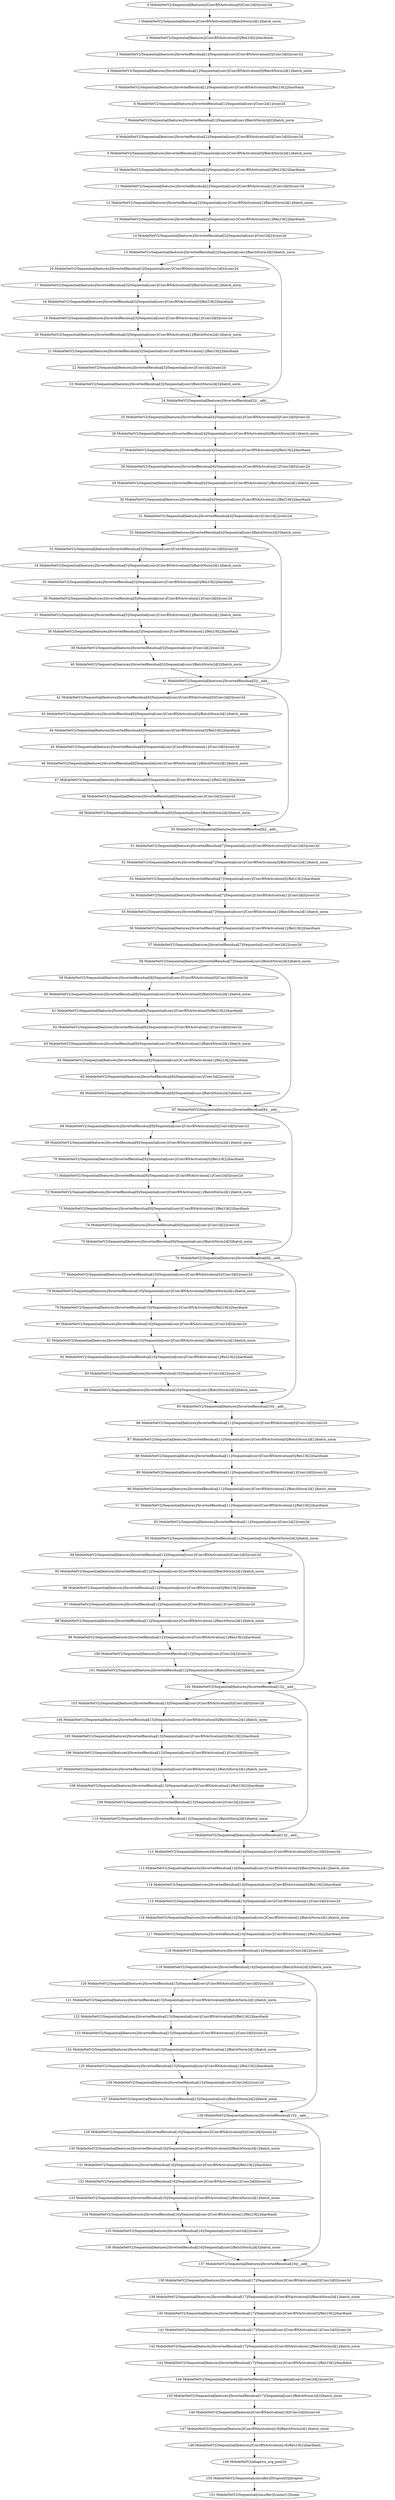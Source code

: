 strict digraph  {
"0 MobileNetV2/Sequential[features]/ConvBNActivation[0]/Conv2d[0]/conv2d" [id=0, scope="MobileNetV2/Sequential[features]/ConvBNActivation[0]/Conv2d[0]", type=conv2d];
"1 MobileNetV2/Sequential[features]/ConvBNActivation[0]/BatchNorm2d[1]/batch_norm" [id=1, scope="MobileNetV2/Sequential[features]/ConvBNActivation[0]/BatchNorm2d[1]", type=batch_norm];
"2 MobileNetV2/Sequential[features]/ConvBNActivation[0]/ReLU6[2]/hardtanh" [id=2, scope="MobileNetV2/Sequential[features]/ConvBNActivation[0]/ReLU6[2]", type=hardtanh];
"3 MobileNetV2/Sequential[features]/InvertedResidual[1]/Sequential[conv]/ConvBNActivation[0]/Conv2d[0]/conv2d" [id=3, scope="MobileNetV2/Sequential[features]/InvertedResidual[1]/Sequential[conv]/ConvBNActivation[0]/Conv2d[0]", type=conv2d];
"4 MobileNetV2/Sequential[features]/InvertedResidual[1]/Sequential[conv]/ConvBNActivation[0]/BatchNorm2d[1]/batch_norm" [id=4, scope="MobileNetV2/Sequential[features]/InvertedResidual[1]/Sequential[conv]/ConvBNActivation[0]/BatchNorm2d[1]", type=batch_norm];
"5 MobileNetV2/Sequential[features]/InvertedResidual[1]/Sequential[conv]/ConvBNActivation[0]/ReLU6[2]/hardtanh" [id=5, scope="MobileNetV2/Sequential[features]/InvertedResidual[1]/Sequential[conv]/ConvBNActivation[0]/ReLU6[2]", type=hardtanh];
"6 MobileNetV2/Sequential[features]/InvertedResidual[1]/Sequential[conv]/Conv2d[1]/conv2d" [id=6, scope="MobileNetV2/Sequential[features]/InvertedResidual[1]/Sequential[conv]/Conv2d[1]", type=conv2d];
"7 MobileNetV2/Sequential[features]/InvertedResidual[1]/Sequential[conv]/BatchNorm2d[2]/batch_norm" [id=7, scope="MobileNetV2/Sequential[features]/InvertedResidual[1]/Sequential[conv]/BatchNorm2d[2]", type=batch_norm];
"8 MobileNetV2/Sequential[features]/InvertedResidual[2]/Sequential[conv]/ConvBNActivation[0]/Conv2d[0]/conv2d" [id=8, scope="MobileNetV2/Sequential[features]/InvertedResidual[2]/Sequential[conv]/ConvBNActivation[0]/Conv2d[0]", type=conv2d];
"9 MobileNetV2/Sequential[features]/InvertedResidual[2]/Sequential[conv]/ConvBNActivation[0]/BatchNorm2d[1]/batch_norm" [id=9, scope="MobileNetV2/Sequential[features]/InvertedResidual[2]/Sequential[conv]/ConvBNActivation[0]/BatchNorm2d[1]", type=batch_norm];
"10 MobileNetV2/Sequential[features]/InvertedResidual[2]/Sequential[conv]/ConvBNActivation[0]/ReLU6[2]/hardtanh" [id=10, scope="MobileNetV2/Sequential[features]/InvertedResidual[2]/Sequential[conv]/ConvBNActivation[0]/ReLU6[2]", type=hardtanh];
"11 MobileNetV2/Sequential[features]/InvertedResidual[2]/Sequential[conv]/ConvBNActivation[1]/Conv2d[0]/conv2d" [id=11, scope="MobileNetV2/Sequential[features]/InvertedResidual[2]/Sequential[conv]/ConvBNActivation[1]/Conv2d[0]", type=conv2d];
"12 MobileNetV2/Sequential[features]/InvertedResidual[2]/Sequential[conv]/ConvBNActivation[1]/BatchNorm2d[1]/batch_norm" [id=12, scope="MobileNetV2/Sequential[features]/InvertedResidual[2]/Sequential[conv]/ConvBNActivation[1]/BatchNorm2d[1]", type=batch_norm];
"13 MobileNetV2/Sequential[features]/InvertedResidual[2]/Sequential[conv]/ConvBNActivation[1]/ReLU6[2]/hardtanh" [id=13, scope="MobileNetV2/Sequential[features]/InvertedResidual[2]/Sequential[conv]/ConvBNActivation[1]/ReLU6[2]", type=hardtanh];
"14 MobileNetV2/Sequential[features]/InvertedResidual[2]/Sequential[conv]/Conv2d[2]/conv2d" [id=14, scope="MobileNetV2/Sequential[features]/InvertedResidual[2]/Sequential[conv]/Conv2d[2]", type=conv2d];
"15 MobileNetV2/Sequential[features]/InvertedResidual[2]/Sequential[conv]/BatchNorm2d[3]/batch_norm" [id=15, scope="MobileNetV2/Sequential[features]/InvertedResidual[2]/Sequential[conv]/BatchNorm2d[3]", type=batch_norm];
"16 MobileNetV2/Sequential[features]/InvertedResidual[3]/Sequential[conv]/ConvBNActivation[0]/Conv2d[0]/conv2d" [id=16, scope="MobileNetV2/Sequential[features]/InvertedResidual[3]/Sequential[conv]/ConvBNActivation[0]/Conv2d[0]", type=conv2d];
"17 MobileNetV2/Sequential[features]/InvertedResidual[3]/Sequential[conv]/ConvBNActivation[0]/BatchNorm2d[1]/batch_norm" [id=17, scope="MobileNetV2/Sequential[features]/InvertedResidual[3]/Sequential[conv]/ConvBNActivation[0]/BatchNorm2d[1]", type=batch_norm];
"18 MobileNetV2/Sequential[features]/InvertedResidual[3]/Sequential[conv]/ConvBNActivation[0]/ReLU6[2]/hardtanh" [id=18, scope="MobileNetV2/Sequential[features]/InvertedResidual[3]/Sequential[conv]/ConvBNActivation[0]/ReLU6[2]", type=hardtanh];
"19 MobileNetV2/Sequential[features]/InvertedResidual[3]/Sequential[conv]/ConvBNActivation[1]/Conv2d[0]/conv2d" [id=19, scope="MobileNetV2/Sequential[features]/InvertedResidual[3]/Sequential[conv]/ConvBNActivation[1]/Conv2d[0]", type=conv2d];
"20 MobileNetV2/Sequential[features]/InvertedResidual[3]/Sequential[conv]/ConvBNActivation[1]/BatchNorm2d[1]/batch_norm" [id=20, scope="MobileNetV2/Sequential[features]/InvertedResidual[3]/Sequential[conv]/ConvBNActivation[1]/BatchNorm2d[1]", type=batch_norm];
"21 MobileNetV2/Sequential[features]/InvertedResidual[3]/Sequential[conv]/ConvBNActivation[1]/ReLU6[2]/hardtanh" [id=21, scope="MobileNetV2/Sequential[features]/InvertedResidual[3]/Sequential[conv]/ConvBNActivation[1]/ReLU6[2]", type=hardtanh];
"22 MobileNetV2/Sequential[features]/InvertedResidual[3]/Sequential[conv]/Conv2d[2]/conv2d" [id=22, scope="MobileNetV2/Sequential[features]/InvertedResidual[3]/Sequential[conv]/Conv2d[2]", type=conv2d];
"23 MobileNetV2/Sequential[features]/InvertedResidual[3]/Sequential[conv]/BatchNorm2d[3]/batch_norm" [id=23, scope="MobileNetV2/Sequential[features]/InvertedResidual[3]/Sequential[conv]/BatchNorm2d[3]", type=batch_norm];
"24 MobileNetV2/Sequential[features]/InvertedResidual[3]/__add__" [id=24, scope="MobileNetV2/Sequential[features]/InvertedResidual[3]", type=__add__];
"25 MobileNetV2/Sequential[features]/InvertedResidual[4]/Sequential[conv]/ConvBNActivation[0]/Conv2d[0]/conv2d" [id=25, scope="MobileNetV2/Sequential[features]/InvertedResidual[4]/Sequential[conv]/ConvBNActivation[0]/Conv2d[0]", type=conv2d];
"26 MobileNetV2/Sequential[features]/InvertedResidual[4]/Sequential[conv]/ConvBNActivation[0]/BatchNorm2d[1]/batch_norm" [id=26, scope="MobileNetV2/Sequential[features]/InvertedResidual[4]/Sequential[conv]/ConvBNActivation[0]/BatchNorm2d[1]", type=batch_norm];
"27 MobileNetV2/Sequential[features]/InvertedResidual[4]/Sequential[conv]/ConvBNActivation[0]/ReLU6[2]/hardtanh" [id=27, scope="MobileNetV2/Sequential[features]/InvertedResidual[4]/Sequential[conv]/ConvBNActivation[0]/ReLU6[2]", type=hardtanh];
"28 MobileNetV2/Sequential[features]/InvertedResidual[4]/Sequential[conv]/ConvBNActivation[1]/Conv2d[0]/conv2d" [id=28, scope="MobileNetV2/Sequential[features]/InvertedResidual[4]/Sequential[conv]/ConvBNActivation[1]/Conv2d[0]", type=conv2d];
"29 MobileNetV2/Sequential[features]/InvertedResidual[4]/Sequential[conv]/ConvBNActivation[1]/BatchNorm2d[1]/batch_norm" [id=29, scope="MobileNetV2/Sequential[features]/InvertedResidual[4]/Sequential[conv]/ConvBNActivation[1]/BatchNorm2d[1]", type=batch_norm];
"30 MobileNetV2/Sequential[features]/InvertedResidual[4]/Sequential[conv]/ConvBNActivation[1]/ReLU6[2]/hardtanh" [id=30, scope="MobileNetV2/Sequential[features]/InvertedResidual[4]/Sequential[conv]/ConvBNActivation[1]/ReLU6[2]", type=hardtanh];
"31 MobileNetV2/Sequential[features]/InvertedResidual[4]/Sequential[conv]/Conv2d[2]/conv2d" [id=31, scope="MobileNetV2/Sequential[features]/InvertedResidual[4]/Sequential[conv]/Conv2d[2]", type=conv2d];
"32 MobileNetV2/Sequential[features]/InvertedResidual[4]/Sequential[conv]/BatchNorm2d[3]/batch_norm" [id=32, scope="MobileNetV2/Sequential[features]/InvertedResidual[4]/Sequential[conv]/BatchNorm2d[3]", type=batch_norm];
"33 MobileNetV2/Sequential[features]/InvertedResidual[5]/Sequential[conv]/ConvBNActivation[0]/Conv2d[0]/conv2d" [id=33, scope="MobileNetV2/Sequential[features]/InvertedResidual[5]/Sequential[conv]/ConvBNActivation[0]/Conv2d[0]", type=conv2d];
"34 MobileNetV2/Sequential[features]/InvertedResidual[5]/Sequential[conv]/ConvBNActivation[0]/BatchNorm2d[1]/batch_norm" [id=34, scope="MobileNetV2/Sequential[features]/InvertedResidual[5]/Sequential[conv]/ConvBNActivation[0]/BatchNorm2d[1]", type=batch_norm];
"35 MobileNetV2/Sequential[features]/InvertedResidual[5]/Sequential[conv]/ConvBNActivation[0]/ReLU6[2]/hardtanh" [id=35, scope="MobileNetV2/Sequential[features]/InvertedResidual[5]/Sequential[conv]/ConvBNActivation[0]/ReLU6[2]", type=hardtanh];
"36 MobileNetV2/Sequential[features]/InvertedResidual[5]/Sequential[conv]/ConvBNActivation[1]/Conv2d[0]/conv2d" [id=36, scope="MobileNetV2/Sequential[features]/InvertedResidual[5]/Sequential[conv]/ConvBNActivation[1]/Conv2d[0]", type=conv2d];
"37 MobileNetV2/Sequential[features]/InvertedResidual[5]/Sequential[conv]/ConvBNActivation[1]/BatchNorm2d[1]/batch_norm" [id=37, scope="MobileNetV2/Sequential[features]/InvertedResidual[5]/Sequential[conv]/ConvBNActivation[1]/BatchNorm2d[1]", type=batch_norm];
"38 MobileNetV2/Sequential[features]/InvertedResidual[5]/Sequential[conv]/ConvBNActivation[1]/ReLU6[2]/hardtanh" [id=38, scope="MobileNetV2/Sequential[features]/InvertedResidual[5]/Sequential[conv]/ConvBNActivation[1]/ReLU6[2]", type=hardtanh];
"39 MobileNetV2/Sequential[features]/InvertedResidual[5]/Sequential[conv]/Conv2d[2]/conv2d" [id=39, scope="MobileNetV2/Sequential[features]/InvertedResidual[5]/Sequential[conv]/Conv2d[2]", type=conv2d];
"40 MobileNetV2/Sequential[features]/InvertedResidual[5]/Sequential[conv]/BatchNorm2d[3]/batch_norm" [id=40, scope="MobileNetV2/Sequential[features]/InvertedResidual[5]/Sequential[conv]/BatchNorm2d[3]", type=batch_norm];
"41 MobileNetV2/Sequential[features]/InvertedResidual[5]/__add__" [id=41, scope="MobileNetV2/Sequential[features]/InvertedResidual[5]", type=__add__];
"42 MobileNetV2/Sequential[features]/InvertedResidual[6]/Sequential[conv]/ConvBNActivation[0]/Conv2d[0]/conv2d" [id=42, scope="MobileNetV2/Sequential[features]/InvertedResidual[6]/Sequential[conv]/ConvBNActivation[0]/Conv2d[0]", type=conv2d];
"43 MobileNetV2/Sequential[features]/InvertedResidual[6]/Sequential[conv]/ConvBNActivation[0]/BatchNorm2d[1]/batch_norm" [id=43, scope="MobileNetV2/Sequential[features]/InvertedResidual[6]/Sequential[conv]/ConvBNActivation[0]/BatchNorm2d[1]", type=batch_norm];
"44 MobileNetV2/Sequential[features]/InvertedResidual[6]/Sequential[conv]/ConvBNActivation[0]/ReLU6[2]/hardtanh" [id=44, scope="MobileNetV2/Sequential[features]/InvertedResidual[6]/Sequential[conv]/ConvBNActivation[0]/ReLU6[2]", type=hardtanh];
"45 MobileNetV2/Sequential[features]/InvertedResidual[6]/Sequential[conv]/ConvBNActivation[1]/Conv2d[0]/conv2d" [id=45, scope="MobileNetV2/Sequential[features]/InvertedResidual[6]/Sequential[conv]/ConvBNActivation[1]/Conv2d[0]", type=conv2d];
"46 MobileNetV2/Sequential[features]/InvertedResidual[6]/Sequential[conv]/ConvBNActivation[1]/BatchNorm2d[1]/batch_norm" [id=46, scope="MobileNetV2/Sequential[features]/InvertedResidual[6]/Sequential[conv]/ConvBNActivation[1]/BatchNorm2d[1]", type=batch_norm];
"47 MobileNetV2/Sequential[features]/InvertedResidual[6]/Sequential[conv]/ConvBNActivation[1]/ReLU6[2]/hardtanh" [id=47, scope="MobileNetV2/Sequential[features]/InvertedResidual[6]/Sequential[conv]/ConvBNActivation[1]/ReLU6[2]", type=hardtanh];
"48 MobileNetV2/Sequential[features]/InvertedResidual[6]/Sequential[conv]/Conv2d[2]/conv2d" [id=48, scope="MobileNetV2/Sequential[features]/InvertedResidual[6]/Sequential[conv]/Conv2d[2]", type=conv2d];
"49 MobileNetV2/Sequential[features]/InvertedResidual[6]/Sequential[conv]/BatchNorm2d[3]/batch_norm" [id=49, scope="MobileNetV2/Sequential[features]/InvertedResidual[6]/Sequential[conv]/BatchNorm2d[3]", type=batch_norm];
"50 MobileNetV2/Sequential[features]/InvertedResidual[6]/__add__" [id=50, scope="MobileNetV2/Sequential[features]/InvertedResidual[6]", type=__add__];
"51 MobileNetV2/Sequential[features]/InvertedResidual[7]/Sequential[conv]/ConvBNActivation[0]/Conv2d[0]/conv2d" [id=51, scope="MobileNetV2/Sequential[features]/InvertedResidual[7]/Sequential[conv]/ConvBNActivation[0]/Conv2d[0]", type=conv2d];
"52 MobileNetV2/Sequential[features]/InvertedResidual[7]/Sequential[conv]/ConvBNActivation[0]/BatchNorm2d[1]/batch_norm" [id=52, scope="MobileNetV2/Sequential[features]/InvertedResidual[7]/Sequential[conv]/ConvBNActivation[0]/BatchNorm2d[1]", type=batch_norm];
"53 MobileNetV2/Sequential[features]/InvertedResidual[7]/Sequential[conv]/ConvBNActivation[0]/ReLU6[2]/hardtanh" [id=53, scope="MobileNetV2/Sequential[features]/InvertedResidual[7]/Sequential[conv]/ConvBNActivation[0]/ReLU6[2]", type=hardtanh];
"54 MobileNetV2/Sequential[features]/InvertedResidual[7]/Sequential[conv]/ConvBNActivation[1]/Conv2d[0]/conv2d" [id=54, scope="MobileNetV2/Sequential[features]/InvertedResidual[7]/Sequential[conv]/ConvBNActivation[1]/Conv2d[0]", type=conv2d];
"55 MobileNetV2/Sequential[features]/InvertedResidual[7]/Sequential[conv]/ConvBNActivation[1]/BatchNorm2d[1]/batch_norm" [id=55, scope="MobileNetV2/Sequential[features]/InvertedResidual[7]/Sequential[conv]/ConvBNActivation[1]/BatchNorm2d[1]", type=batch_norm];
"56 MobileNetV2/Sequential[features]/InvertedResidual[7]/Sequential[conv]/ConvBNActivation[1]/ReLU6[2]/hardtanh" [id=56, scope="MobileNetV2/Sequential[features]/InvertedResidual[7]/Sequential[conv]/ConvBNActivation[1]/ReLU6[2]", type=hardtanh];
"57 MobileNetV2/Sequential[features]/InvertedResidual[7]/Sequential[conv]/Conv2d[2]/conv2d" [id=57, scope="MobileNetV2/Sequential[features]/InvertedResidual[7]/Sequential[conv]/Conv2d[2]", type=conv2d];
"58 MobileNetV2/Sequential[features]/InvertedResidual[7]/Sequential[conv]/BatchNorm2d[3]/batch_norm" [id=58, scope="MobileNetV2/Sequential[features]/InvertedResidual[7]/Sequential[conv]/BatchNorm2d[3]", type=batch_norm];
"59 MobileNetV2/Sequential[features]/InvertedResidual[8]/Sequential[conv]/ConvBNActivation[0]/Conv2d[0]/conv2d" [id=59, scope="MobileNetV2/Sequential[features]/InvertedResidual[8]/Sequential[conv]/ConvBNActivation[0]/Conv2d[0]", type=conv2d];
"60 MobileNetV2/Sequential[features]/InvertedResidual[8]/Sequential[conv]/ConvBNActivation[0]/BatchNorm2d[1]/batch_norm" [id=60, scope="MobileNetV2/Sequential[features]/InvertedResidual[8]/Sequential[conv]/ConvBNActivation[0]/BatchNorm2d[1]", type=batch_norm];
"61 MobileNetV2/Sequential[features]/InvertedResidual[8]/Sequential[conv]/ConvBNActivation[0]/ReLU6[2]/hardtanh" [id=61, scope="MobileNetV2/Sequential[features]/InvertedResidual[8]/Sequential[conv]/ConvBNActivation[0]/ReLU6[2]", type=hardtanh];
"62 MobileNetV2/Sequential[features]/InvertedResidual[8]/Sequential[conv]/ConvBNActivation[1]/Conv2d[0]/conv2d" [id=62, scope="MobileNetV2/Sequential[features]/InvertedResidual[8]/Sequential[conv]/ConvBNActivation[1]/Conv2d[0]", type=conv2d];
"63 MobileNetV2/Sequential[features]/InvertedResidual[8]/Sequential[conv]/ConvBNActivation[1]/BatchNorm2d[1]/batch_norm" [id=63, scope="MobileNetV2/Sequential[features]/InvertedResidual[8]/Sequential[conv]/ConvBNActivation[1]/BatchNorm2d[1]", type=batch_norm];
"64 MobileNetV2/Sequential[features]/InvertedResidual[8]/Sequential[conv]/ConvBNActivation[1]/ReLU6[2]/hardtanh" [id=64, scope="MobileNetV2/Sequential[features]/InvertedResidual[8]/Sequential[conv]/ConvBNActivation[1]/ReLU6[2]", type=hardtanh];
"65 MobileNetV2/Sequential[features]/InvertedResidual[8]/Sequential[conv]/Conv2d[2]/conv2d" [id=65, scope="MobileNetV2/Sequential[features]/InvertedResidual[8]/Sequential[conv]/Conv2d[2]", type=conv2d];
"66 MobileNetV2/Sequential[features]/InvertedResidual[8]/Sequential[conv]/BatchNorm2d[3]/batch_norm" [id=66, scope="MobileNetV2/Sequential[features]/InvertedResidual[8]/Sequential[conv]/BatchNorm2d[3]", type=batch_norm];
"67 MobileNetV2/Sequential[features]/InvertedResidual[8]/__add__" [id=67, scope="MobileNetV2/Sequential[features]/InvertedResidual[8]", type=__add__];
"68 MobileNetV2/Sequential[features]/InvertedResidual[9]/Sequential[conv]/ConvBNActivation[0]/Conv2d[0]/conv2d" [id=68, scope="MobileNetV2/Sequential[features]/InvertedResidual[9]/Sequential[conv]/ConvBNActivation[0]/Conv2d[0]", type=conv2d];
"69 MobileNetV2/Sequential[features]/InvertedResidual[9]/Sequential[conv]/ConvBNActivation[0]/BatchNorm2d[1]/batch_norm" [id=69, scope="MobileNetV2/Sequential[features]/InvertedResidual[9]/Sequential[conv]/ConvBNActivation[0]/BatchNorm2d[1]", type=batch_norm];
"70 MobileNetV2/Sequential[features]/InvertedResidual[9]/Sequential[conv]/ConvBNActivation[0]/ReLU6[2]/hardtanh" [id=70, scope="MobileNetV2/Sequential[features]/InvertedResidual[9]/Sequential[conv]/ConvBNActivation[0]/ReLU6[2]", type=hardtanh];
"71 MobileNetV2/Sequential[features]/InvertedResidual[9]/Sequential[conv]/ConvBNActivation[1]/Conv2d[0]/conv2d" [id=71, scope="MobileNetV2/Sequential[features]/InvertedResidual[9]/Sequential[conv]/ConvBNActivation[1]/Conv2d[0]", type=conv2d];
"72 MobileNetV2/Sequential[features]/InvertedResidual[9]/Sequential[conv]/ConvBNActivation[1]/BatchNorm2d[1]/batch_norm" [id=72, scope="MobileNetV2/Sequential[features]/InvertedResidual[9]/Sequential[conv]/ConvBNActivation[1]/BatchNorm2d[1]", type=batch_norm];
"73 MobileNetV2/Sequential[features]/InvertedResidual[9]/Sequential[conv]/ConvBNActivation[1]/ReLU6[2]/hardtanh" [id=73, scope="MobileNetV2/Sequential[features]/InvertedResidual[9]/Sequential[conv]/ConvBNActivation[1]/ReLU6[2]", type=hardtanh];
"74 MobileNetV2/Sequential[features]/InvertedResidual[9]/Sequential[conv]/Conv2d[2]/conv2d" [id=74, scope="MobileNetV2/Sequential[features]/InvertedResidual[9]/Sequential[conv]/Conv2d[2]", type=conv2d];
"75 MobileNetV2/Sequential[features]/InvertedResidual[9]/Sequential[conv]/BatchNorm2d[3]/batch_norm" [id=75, scope="MobileNetV2/Sequential[features]/InvertedResidual[9]/Sequential[conv]/BatchNorm2d[3]", type=batch_norm];
"76 MobileNetV2/Sequential[features]/InvertedResidual[9]/__add__" [id=76, scope="MobileNetV2/Sequential[features]/InvertedResidual[9]", type=__add__];
"77 MobileNetV2/Sequential[features]/InvertedResidual[10]/Sequential[conv]/ConvBNActivation[0]/Conv2d[0]/conv2d" [id=77, scope="MobileNetV2/Sequential[features]/InvertedResidual[10]/Sequential[conv]/ConvBNActivation[0]/Conv2d[0]", type=conv2d];
"78 MobileNetV2/Sequential[features]/InvertedResidual[10]/Sequential[conv]/ConvBNActivation[0]/BatchNorm2d[1]/batch_norm" [id=78, scope="MobileNetV2/Sequential[features]/InvertedResidual[10]/Sequential[conv]/ConvBNActivation[0]/BatchNorm2d[1]", type=batch_norm];
"79 MobileNetV2/Sequential[features]/InvertedResidual[10]/Sequential[conv]/ConvBNActivation[0]/ReLU6[2]/hardtanh" [id=79, scope="MobileNetV2/Sequential[features]/InvertedResidual[10]/Sequential[conv]/ConvBNActivation[0]/ReLU6[2]", type=hardtanh];
"80 MobileNetV2/Sequential[features]/InvertedResidual[10]/Sequential[conv]/ConvBNActivation[1]/Conv2d[0]/conv2d" [id=80, scope="MobileNetV2/Sequential[features]/InvertedResidual[10]/Sequential[conv]/ConvBNActivation[1]/Conv2d[0]", type=conv2d];
"81 MobileNetV2/Sequential[features]/InvertedResidual[10]/Sequential[conv]/ConvBNActivation[1]/BatchNorm2d[1]/batch_norm" [id=81, scope="MobileNetV2/Sequential[features]/InvertedResidual[10]/Sequential[conv]/ConvBNActivation[1]/BatchNorm2d[1]", type=batch_norm];
"82 MobileNetV2/Sequential[features]/InvertedResidual[10]/Sequential[conv]/ConvBNActivation[1]/ReLU6[2]/hardtanh" [id=82, scope="MobileNetV2/Sequential[features]/InvertedResidual[10]/Sequential[conv]/ConvBNActivation[1]/ReLU6[2]", type=hardtanh];
"83 MobileNetV2/Sequential[features]/InvertedResidual[10]/Sequential[conv]/Conv2d[2]/conv2d" [id=83, scope="MobileNetV2/Sequential[features]/InvertedResidual[10]/Sequential[conv]/Conv2d[2]", type=conv2d];
"84 MobileNetV2/Sequential[features]/InvertedResidual[10]/Sequential[conv]/BatchNorm2d[3]/batch_norm" [id=84, scope="MobileNetV2/Sequential[features]/InvertedResidual[10]/Sequential[conv]/BatchNorm2d[3]", type=batch_norm];
"85 MobileNetV2/Sequential[features]/InvertedResidual[10]/__add__" [id=85, scope="MobileNetV2/Sequential[features]/InvertedResidual[10]", type=__add__];
"86 MobileNetV2/Sequential[features]/InvertedResidual[11]/Sequential[conv]/ConvBNActivation[0]/Conv2d[0]/conv2d" [id=86, scope="MobileNetV2/Sequential[features]/InvertedResidual[11]/Sequential[conv]/ConvBNActivation[0]/Conv2d[0]", type=conv2d];
"87 MobileNetV2/Sequential[features]/InvertedResidual[11]/Sequential[conv]/ConvBNActivation[0]/BatchNorm2d[1]/batch_norm" [id=87, scope="MobileNetV2/Sequential[features]/InvertedResidual[11]/Sequential[conv]/ConvBNActivation[0]/BatchNorm2d[1]", type=batch_norm];
"88 MobileNetV2/Sequential[features]/InvertedResidual[11]/Sequential[conv]/ConvBNActivation[0]/ReLU6[2]/hardtanh" [id=88, scope="MobileNetV2/Sequential[features]/InvertedResidual[11]/Sequential[conv]/ConvBNActivation[0]/ReLU6[2]", type=hardtanh];
"89 MobileNetV2/Sequential[features]/InvertedResidual[11]/Sequential[conv]/ConvBNActivation[1]/Conv2d[0]/conv2d" [id=89, scope="MobileNetV2/Sequential[features]/InvertedResidual[11]/Sequential[conv]/ConvBNActivation[1]/Conv2d[0]", type=conv2d];
"90 MobileNetV2/Sequential[features]/InvertedResidual[11]/Sequential[conv]/ConvBNActivation[1]/BatchNorm2d[1]/batch_norm" [id=90, scope="MobileNetV2/Sequential[features]/InvertedResidual[11]/Sequential[conv]/ConvBNActivation[1]/BatchNorm2d[1]", type=batch_norm];
"91 MobileNetV2/Sequential[features]/InvertedResidual[11]/Sequential[conv]/ConvBNActivation[1]/ReLU6[2]/hardtanh" [id=91, scope="MobileNetV2/Sequential[features]/InvertedResidual[11]/Sequential[conv]/ConvBNActivation[1]/ReLU6[2]", type=hardtanh];
"92 MobileNetV2/Sequential[features]/InvertedResidual[11]/Sequential[conv]/Conv2d[2]/conv2d" [id=92, scope="MobileNetV2/Sequential[features]/InvertedResidual[11]/Sequential[conv]/Conv2d[2]", type=conv2d];
"93 MobileNetV2/Sequential[features]/InvertedResidual[11]/Sequential[conv]/BatchNorm2d[3]/batch_norm" [id=93, scope="MobileNetV2/Sequential[features]/InvertedResidual[11]/Sequential[conv]/BatchNorm2d[3]", type=batch_norm];
"94 MobileNetV2/Sequential[features]/InvertedResidual[12]/Sequential[conv]/ConvBNActivation[0]/Conv2d[0]/conv2d" [id=94, scope="MobileNetV2/Sequential[features]/InvertedResidual[12]/Sequential[conv]/ConvBNActivation[0]/Conv2d[0]", type=conv2d];
"95 MobileNetV2/Sequential[features]/InvertedResidual[12]/Sequential[conv]/ConvBNActivation[0]/BatchNorm2d[1]/batch_norm" [id=95, scope="MobileNetV2/Sequential[features]/InvertedResidual[12]/Sequential[conv]/ConvBNActivation[0]/BatchNorm2d[1]", type=batch_norm];
"96 MobileNetV2/Sequential[features]/InvertedResidual[12]/Sequential[conv]/ConvBNActivation[0]/ReLU6[2]/hardtanh" [id=96, scope="MobileNetV2/Sequential[features]/InvertedResidual[12]/Sequential[conv]/ConvBNActivation[0]/ReLU6[2]", type=hardtanh];
"97 MobileNetV2/Sequential[features]/InvertedResidual[12]/Sequential[conv]/ConvBNActivation[1]/Conv2d[0]/conv2d" [id=97, scope="MobileNetV2/Sequential[features]/InvertedResidual[12]/Sequential[conv]/ConvBNActivation[1]/Conv2d[0]", type=conv2d];
"98 MobileNetV2/Sequential[features]/InvertedResidual[12]/Sequential[conv]/ConvBNActivation[1]/BatchNorm2d[1]/batch_norm" [id=98, scope="MobileNetV2/Sequential[features]/InvertedResidual[12]/Sequential[conv]/ConvBNActivation[1]/BatchNorm2d[1]", type=batch_norm];
"99 MobileNetV2/Sequential[features]/InvertedResidual[12]/Sequential[conv]/ConvBNActivation[1]/ReLU6[2]/hardtanh" [id=99, scope="MobileNetV2/Sequential[features]/InvertedResidual[12]/Sequential[conv]/ConvBNActivation[1]/ReLU6[2]", type=hardtanh];
"100 MobileNetV2/Sequential[features]/InvertedResidual[12]/Sequential[conv]/Conv2d[2]/conv2d" [id=100, scope="MobileNetV2/Sequential[features]/InvertedResidual[12]/Sequential[conv]/Conv2d[2]", type=conv2d];
"101 MobileNetV2/Sequential[features]/InvertedResidual[12]/Sequential[conv]/BatchNorm2d[3]/batch_norm" [id=101, scope="MobileNetV2/Sequential[features]/InvertedResidual[12]/Sequential[conv]/BatchNorm2d[3]", type=batch_norm];
"102 MobileNetV2/Sequential[features]/InvertedResidual[12]/__add__" [id=102, scope="MobileNetV2/Sequential[features]/InvertedResidual[12]", type=__add__];
"103 MobileNetV2/Sequential[features]/InvertedResidual[13]/Sequential[conv]/ConvBNActivation[0]/Conv2d[0]/conv2d" [id=103, scope="MobileNetV2/Sequential[features]/InvertedResidual[13]/Sequential[conv]/ConvBNActivation[0]/Conv2d[0]", type=conv2d];
"104 MobileNetV2/Sequential[features]/InvertedResidual[13]/Sequential[conv]/ConvBNActivation[0]/BatchNorm2d[1]/batch_norm" [id=104, scope="MobileNetV2/Sequential[features]/InvertedResidual[13]/Sequential[conv]/ConvBNActivation[0]/BatchNorm2d[1]", type=batch_norm];
"105 MobileNetV2/Sequential[features]/InvertedResidual[13]/Sequential[conv]/ConvBNActivation[0]/ReLU6[2]/hardtanh" [id=105, scope="MobileNetV2/Sequential[features]/InvertedResidual[13]/Sequential[conv]/ConvBNActivation[0]/ReLU6[2]", type=hardtanh];
"106 MobileNetV2/Sequential[features]/InvertedResidual[13]/Sequential[conv]/ConvBNActivation[1]/Conv2d[0]/conv2d" [id=106, scope="MobileNetV2/Sequential[features]/InvertedResidual[13]/Sequential[conv]/ConvBNActivation[1]/Conv2d[0]", type=conv2d];
"107 MobileNetV2/Sequential[features]/InvertedResidual[13]/Sequential[conv]/ConvBNActivation[1]/BatchNorm2d[1]/batch_norm" [id=107, scope="MobileNetV2/Sequential[features]/InvertedResidual[13]/Sequential[conv]/ConvBNActivation[1]/BatchNorm2d[1]", type=batch_norm];
"108 MobileNetV2/Sequential[features]/InvertedResidual[13]/Sequential[conv]/ConvBNActivation[1]/ReLU6[2]/hardtanh" [id=108, scope="MobileNetV2/Sequential[features]/InvertedResidual[13]/Sequential[conv]/ConvBNActivation[1]/ReLU6[2]", type=hardtanh];
"109 MobileNetV2/Sequential[features]/InvertedResidual[13]/Sequential[conv]/Conv2d[2]/conv2d" [id=109, scope="MobileNetV2/Sequential[features]/InvertedResidual[13]/Sequential[conv]/Conv2d[2]", type=conv2d];
"110 MobileNetV2/Sequential[features]/InvertedResidual[13]/Sequential[conv]/BatchNorm2d[3]/batch_norm" [id=110, scope="MobileNetV2/Sequential[features]/InvertedResidual[13]/Sequential[conv]/BatchNorm2d[3]", type=batch_norm];
"111 MobileNetV2/Sequential[features]/InvertedResidual[13]/__add__" [id=111, scope="MobileNetV2/Sequential[features]/InvertedResidual[13]", type=__add__];
"112 MobileNetV2/Sequential[features]/InvertedResidual[14]/Sequential[conv]/ConvBNActivation[0]/Conv2d[0]/conv2d" [id=112, scope="MobileNetV2/Sequential[features]/InvertedResidual[14]/Sequential[conv]/ConvBNActivation[0]/Conv2d[0]", type=conv2d];
"113 MobileNetV2/Sequential[features]/InvertedResidual[14]/Sequential[conv]/ConvBNActivation[0]/BatchNorm2d[1]/batch_norm" [id=113, scope="MobileNetV2/Sequential[features]/InvertedResidual[14]/Sequential[conv]/ConvBNActivation[0]/BatchNorm2d[1]", type=batch_norm];
"114 MobileNetV2/Sequential[features]/InvertedResidual[14]/Sequential[conv]/ConvBNActivation[0]/ReLU6[2]/hardtanh" [id=114, scope="MobileNetV2/Sequential[features]/InvertedResidual[14]/Sequential[conv]/ConvBNActivation[0]/ReLU6[2]", type=hardtanh];
"115 MobileNetV2/Sequential[features]/InvertedResidual[14]/Sequential[conv]/ConvBNActivation[1]/Conv2d[0]/conv2d" [id=115, scope="MobileNetV2/Sequential[features]/InvertedResidual[14]/Sequential[conv]/ConvBNActivation[1]/Conv2d[0]", type=conv2d];
"116 MobileNetV2/Sequential[features]/InvertedResidual[14]/Sequential[conv]/ConvBNActivation[1]/BatchNorm2d[1]/batch_norm" [id=116, scope="MobileNetV2/Sequential[features]/InvertedResidual[14]/Sequential[conv]/ConvBNActivation[1]/BatchNorm2d[1]", type=batch_norm];
"117 MobileNetV2/Sequential[features]/InvertedResidual[14]/Sequential[conv]/ConvBNActivation[1]/ReLU6[2]/hardtanh" [id=117, scope="MobileNetV2/Sequential[features]/InvertedResidual[14]/Sequential[conv]/ConvBNActivation[1]/ReLU6[2]", type=hardtanh];
"118 MobileNetV2/Sequential[features]/InvertedResidual[14]/Sequential[conv]/Conv2d[2]/conv2d" [id=118, scope="MobileNetV2/Sequential[features]/InvertedResidual[14]/Sequential[conv]/Conv2d[2]", type=conv2d];
"119 MobileNetV2/Sequential[features]/InvertedResidual[14]/Sequential[conv]/BatchNorm2d[3]/batch_norm" [id=119, scope="MobileNetV2/Sequential[features]/InvertedResidual[14]/Sequential[conv]/BatchNorm2d[3]", type=batch_norm];
"120 MobileNetV2/Sequential[features]/InvertedResidual[15]/Sequential[conv]/ConvBNActivation[0]/Conv2d[0]/conv2d" [id=120, scope="MobileNetV2/Sequential[features]/InvertedResidual[15]/Sequential[conv]/ConvBNActivation[0]/Conv2d[0]", type=conv2d];
"121 MobileNetV2/Sequential[features]/InvertedResidual[15]/Sequential[conv]/ConvBNActivation[0]/BatchNorm2d[1]/batch_norm" [id=121, scope="MobileNetV2/Sequential[features]/InvertedResidual[15]/Sequential[conv]/ConvBNActivation[0]/BatchNorm2d[1]", type=batch_norm];
"122 MobileNetV2/Sequential[features]/InvertedResidual[15]/Sequential[conv]/ConvBNActivation[0]/ReLU6[2]/hardtanh" [id=122, scope="MobileNetV2/Sequential[features]/InvertedResidual[15]/Sequential[conv]/ConvBNActivation[0]/ReLU6[2]", type=hardtanh];
"123 MobileNetV2/Sequential[features]/InvertedResidual[15]/Sequential[conv]/ConvBNActivation[1]/Conv2d[0]/conv2d" [id=123, scope="MobileNetV2/Sequential[features]/InvertedResidual[15]/Sequential[conv]/ConvBNActivation[1]/Conv2d[0]", type=conv2d];
"124 MobileNetV2/Sequential[features]/InvertedResidual[15]/Sequential[conv]/ConvBNActivation[1]/BatchNorm2d[1]/batch_norm" [id=124, scope="MobileNetV2/Sequential[features]/InvertedResidual[15]/Sequential[conv]/ConvBNActivation[1]/BatchNorm2d[1]", type=batch_norm];
"125 MobileNetV2/Sequential[features]/InvertedResidual[15]/Sequential[conv]/ConvBNActivation[1]/ReLU6[2]/hardtanh" [id=125, scope="MobileNetV2/Sequential[features]/InvertedResidual[15]/Sequential[conv]/ConvBNActivation[1]/ReLU6[2]", type=hardtanh];
"126 MobileNetV2/Sequential[features]/InvertedResidual[15]/Sequential[conv]/Conv2d[2]/conv2d" [id=126, scope="MobileNetV2/Sequential[features]/InvertedResidual[15]/Sequential[conv]/Conv2d[2]", type=conv2d];
"127 MobileNetV2/Sequential[features]/InvertedResidual[15]/Sequential[conv]/BatchNorm2d[3]/batch_norm" [id=127, scope="MobileNetV2/Sequential[features]/InvertedResidual[15]/Sequential[conv]/BatchNorm2d[3]", type=batch_norm];
"128 MobileNetV2/Sequential[features]/InvertedResidual[15]/__add__" [id=128, scope="MobileNetV2/Sequential[features]/InvertedResidual[15]", type=__add__];
"129 MobileNetV2/Sequential[features]/InvertedResidual[16]/Sequential[conv]/ConvBNActivation[0]/Conv2d[0]/conv2d" [id=129, scope="MobileNetV2/Sequential[features]/InvertedResidual[16]/Sequential[conv]/ConvBNActivation[0]/Conv2d[0]", type=conv2d];
"130 MobileNetV2/Sequential[features]/InvertedResidual[16]/Sequential[conv]/ConvBNActivation[0]/BatchNorm2d[1]/batch_norm" [id=130, scope="MobileNetV2/Sequential[features]/InvertedResidual[16]/Sequential[conv]/ConvBNActivation[0]/BatchNorm2d[1]", type=batch_norm];
"131 MobileNetV2/Sequential[features]/InvertedResidual[16]/Sequential[conv]/ConvBNActivation[0]/ReLU6[2]/hardtanh" [id=131, scope="MobileNetV2/Sequential[features]/InvertedResidual[16]/Sequential[conv]/ConvBNActivation[0]/ReLU6[2]", type=hardtanh];
"132 MobileNetV2/Sequential[features]/InvertedResidual[16]/Sequential[conv]/ConvBNActivation[1]/Conv2d[0]/conv2d" [id=132, scope="MobileNetV2/Sequential[features]/InvertedResidual[16]/Sequential[conv]/ConvBNActivation[1]/Conv2d[0]", type=conv2d];
"133 MobileNetV2/Sequential[features]/InvertedResidual[16]/Sequential[conv]/ConvBNActivation[1]/BatchNorm2d[1]/batch_norm" [id=133, scope="MobileNetV2/Sequential[features]/InvertedResidual[16]/Sequential[conv]/ConvBNActivation[1]/BatchNorm2d[1]", type=batch_norm];
"134 MobileNetV2/Sequential[features]/InvertedResidual[16]/Sequential[conv]/ConvBNActivation[1]/ReLU6[2]/hardtanh" [id=134, scope="MobileNetV2/Sequential[features]/InvertedResidual[16]/Sequential[conv]/ConvBNActivation[1]/ReLU6[2]", type=hardtanh];
"135 MobileNetV2/Sequential[features]/InvertedResidual[16]/Sequential[conv]/Conv2d[2]/conv2d" [id=135, scope="MobileNetV2/Sequential[features]/InvertedResidual[16]/Sequential[conv]/Conv2d[2]", type=conv2d];
"136 MobileNetV2/Sequential[features]/InvertedResidual[16]/Sequential[conv]/BatchNorm2d[3]/batch_norm" [id=136, scope="MobileNetV2/Sequential[features]/InvertedResidual[16]/Sequential[conv]/BatchNorm2d[3]", type=batch_norm];
"137 MobileNetV2/Sequential[features]/InvertedResidual[16]/__add__" [id=137, scope="MobileNetV2/Sequential[features]/InvertedResidual[16]", type=__add__];
"138 MobileNetV2/Sequential[features]/InvertedResidual[17]/Sequential[conv]/ConvBNActivation[0]/Conv2d[0]/conv2d" [id=138, scope="MobileNetV2/Sequential[features]/InvertedResidual[17]/Sequential[conv]/ConvBNActivation[0]/Conv2d[0]", type=conv2d];
"139 MobileNetV2/Sequential[features]/InvertedResidual[17]/Sequential[conv]/ConvBNActivation[0]/BatchNorm2d[1]/batch_norm" [id=139, scope="MobileNetV2/Sequential[features]/InvertedResidual[17]/Sequential[conv]/ConvBNActivation[0]/BatchNorm2d[1]", type=batch_norm];
"140 MobileNetV2/Sequential[features]/InvertedResidual[17]/Sequential[conv]/ConvBNActivation[0]/ReLU6[2]/hardtanh" [id=140, scope="MobileNetV2/Sequential[features]/InvertedResidual[17]/Sequential[conv]/ConvBNActivation[0]/ReLU6[2]", type=hardtanh];
"141 MobileNetV2/Sequential[features]/InvertedResidual[17]/Sequential[conv]/ConvBNActivation[1]/Conv2d[0]/conv2d" [id=141, scope="MobileNetV2/Sequential[features]/InvertedResidual[17]/Sequential[conv]/ConvBNActivation[1]/Conv2d[0]", type=conv2d];
"142 MobileNetV2/Sequential[features]/InvertedResidual[17]/Sequential[conv]/ConvBNActivation[1]/BatchNorm2d[1]/batch_norm" [id=142, scope="MobileNetV2/Sequential[features]/InvertedResidual[17]/Sequential[conv]/ConvBNActivation[1]/BatchNorm2d[1]", type=batch_norm];
"143 MobileNetV2/Sequential[features]/InvertedResidual[17]/Sequential[conv]/ConvBNActivation[1]/ReLU6[2]/hardtanh" [id=143, scope="MobileNetV2/Sequential[features]/InvertedResidual[17]/Sequential[conv]/ConvBNActivation[1]/ReLU6[2]", type=hardtanh];
"144 MobileNetV2/Sequential[features]/InvertedResidual[17]/Sequential[conv]/Conv2d[2]/conv2d" [id=144, scope="MobileNetV2/Sequential[features]/InvertedResidual[17]/Sequential[conv]/Conv2d[2]", type=conv2d];
"145 MobileNetV2/Sequential[features]/InvertedResidual[17]/Sequential[conv]/BatchNorm2d[3]/batch_norm" [id=145, scope="MobileNetV2/Sequential[features]/InvertedResidual[17]/Sequential[conv]/BatchNorm2d[3]", type=batch_norm];
"146 MobileNetV2/Sequential[features]/ConvBNActivation[18]/Conv2d[0]/conv2d" [id=146, scope="MobileNetV2/Sequential[features]/ConvBNActivation[18]/Conv2d[0]", type=conv2d];
"147 MobileNetV2/Sequential[features]/ConvBNActivation[18]/BatchNorm2d[1]/batch_norm" [id=147, scope="MobileNetV2/Sequential[features]/ConvBNActivation[18]/BatchNorm2d[1]", type=batch_norm];
"148 MobileNetV2/Sequential[features]/ConvBNActivation[18]/ReLU6[2]/hardtanh" [id=148, scope="MobileNetV2/Sequential[features]/ConvBNActivation[18]/ReLU6[2]", type=hardtanh];
"149 MobileNetV2/adaptive_avg_pool2d" [id=149, scope=MobileNetV2, type=adaptive_avg_pool2d];
"150 MobileNetV2/Sequential[classifier]/Dropout[0]/dropout" [id=150, scope="MobileNetV2/Sequential[classifier]/Dropout[0]", type=dropout];
"151 MobileNetV2/Sequential[classifier]/Linear[1]/linear" [id=151, scope="MobileNetV2/Sequential[classifier]/Linear[1]", type=linear];
"0 MobileNetV2/Sequential[features]/ConvBNActivation[0]/Conv2d[0]/conv2d" -> "1 MobileNetV2/Sequential[features]/ConvBNActivation[0]/BatchNorm2d[1]/batch_norm";
"1 MobileNetV2/Sequential[features]/ConvBNActivation[0]/BatchNorm2d[1]/batch_norm" -> "2 MobileNetV2/Sequential[features]/ConvBNActivation[0]/ReLU6[2]/hardtanh";
"2 MobileNetV2/Sequential[features]/ConvBNActivation[0]/ReLU6[2]/hardtanh" -> "3 MobileNetV2/Sequential[features]/InvertedResidual[1]/Sequential[conv]/ConvBNActivation[0]/Conv2d[0]/conv2d";
"3 MobileNetV2/Sequential[features]/InvertedResidual[1]/Sequential[conv]/ConvBNActivation[0]/Conv2d[0]/conv2d" -> "4 MobileNetV2/Sequential[features]/InvertedResidual[1]/Sequential[conv]/ConvBNActivation[0]/BatchNorm2d[1]/batch_norm";
"4 MobileNetV2/Sequential[features]/InvertedResidual[1]/Sequential[conv]/ConvBNActivation[0]/BatchNorm2d[1]/batch_norm" -> "5 MobileNetV2/Sequential[features]/InvertedResidual[1]/Sequential[conv]/ConvBNActivation[0]/ReLU6[2]/hardtanh";
"5 MobileNetV2/Sequential[features]/InvertedResidual[1]/Sequential[conv]/ConvBNActivation[0]/ReLU6[2]/hardtanh" -> "6 MobileNetV2/Sequential[features]/InvertedResidual[1]/Sequential[conv]/Conv2d[1]/conv2d";
"6 MobileNetV2/Sequential[features]/InvertedResidual[1]/Sequential[conv]/Conv2d[1]/conv2d" -> "7 MobileNetV2/Sequential[features]/InvertedResidual[1]/Sequential[conv]/BatchNorm2d[2]/batch_norm";
"7 MobileNetV2/Sequential[features]/InvertedResidual[1]/Sequential[conv]/BatchNorm2d[2]/batch_norm" -> "8 MobileNetV2/Sequential[features]/InvertedResidual[2]/Sequential[conv]/ConvBNActivation[0]/Conv2d[0]/conv2d";
"8 MobileNetV2/Sequential[features]/InvertedResidual[2]/Sequential[conv]/ConvBNActivation[0]/Conv2d[0]/conv2d" -> "9 MobileNetV2/Sequential[features]/InvertedResidual[2]/Sequential[conv]/ConvBNActivation[0]/BatchNorm2d[1]/batch_norm";
"9 MobileNetV2/Sequential[features]/InvertedResidual[2]/Sequential[conv]/ConvBNActivation[0]/BatchNorm2d[1]/batch_norm" -> "10 MobileNetV2/Sequential[features]/InvertedResidual[2]/Sequential[conv]/ConvBNActivation[0]/ReLU6[2]/hardtanh";
"10 MobileNetV2/Sequential[features]/InvertedResidual[2]/Sequential[conv]/ConvBNActivation[0]/ReLU6[2]/hardtanh" -> "11 MobileNetV2/Sequential[features]/InvertedResidual[2]/Sequential[conv]/ConvBNActivation[1]/Conv2d[0]/conv2d";
"11 MobileNetV2/Sequential[features]/InvertedResidual[2]/Sequential[conv]/ConvBNActivation[1]/Conv2d[0]/conv2d" -> "12 MobileNetV2/Sequential[features]/InvertedResidual[2]/Sequential[conv]/ConvBNActivation[1]/BatchNorm2d[1]/batch_norm";
"12 MobileNetV2/Sequential[features]/InvertedResidual[2]/Sequential[conv]/ConvBNActivation[1]/BatchNorm2d[1]/batch_norm" -> "13 MobileNetV2/Sequential[features]/InvertedResidual[2]/Sequential[conv]/ConvBNActivation[1]/ReLU6[2]/hardtanh";
"13 MobileNetV2/Sequential[features]/InvertedResidual[2]/Sequential[conv]/ConvBNActivation[1]/ReLU6[2]/hardtanh" -> "14 MobileNetV2/Sequential[features]/InvertedResidual[2]/Sequential[conv]/Conv2d[2]/conv2d";
"14 MobileNetV2/Sequential[features]/InvertedResidual[2]/Sequential[conv]/Conv2d[2]/conv2d" -> "15 MobileNetV2/Sequential[features]/InvertedResidual[2]/Sequential[conv]/BatchNorm2d[3]/batch_norm";
"15 MobileNetV2/Sequential[features]/InvertedResidual[2]/Sequential[conv]/BatchNorm2d[3]/batch_norm" -> "16 MobileNetV2/Sequential[features]/InvertedResidual[3]/Sequential[conv]/ConvBNActivation[0]/Conv2d[0]/conv2d";
"15 MobileNetV2/Sequential[features]/InvertedResidual[2]/Sequential[conv]/BatchNorm2d[3]/batch_norm" -> "24 MobileNetV2/Sequential[features]/InvertedResidual[3]/__add__";
"16 MobileNetV2/Sequential[features]/InvertedResidual[3]/Sequential[conv]/ConvBNActivation[0]/Conv2d[0]/conv2d" -> "17 MobileNetV2/Sequential[features]/InvertedResidual[3]/Sequential[conv]/ConvBNActivation[0]/BatchNorm2d[1]/batch_norm";
"17 MobileNetV2/Sequential[features]/InvertedResidual[3]/Sequential[conv]/ConvBNActivation[0]/BatchNorm2d[1]/batch_norm" -> "18 MobileNetV2/Sequential[features]/InvertedResidual[3]/Sequential[conv]/ConvBNActivation[0]/ReLU6[2]/hardtanh";
"18 MobileNetV2/Sequential[features]/InvertedResidual[3]/Sequential[conv]/ConvBNActivation[0]/ReLU6[2]/hardtanh" -> "19 MobileNetV2/Sequential[features]/InvertedResidual[3]/Sequential[conv]/ConvBNActivation[1]/Conv2d[0]/conv2d";
"19 MobileNetV2/Sequential[features]/InvertedResidual[3]/Sequential[conv]/ConvBNActivation[1]/Conv2d[0]/conv2d" -> "20 MobileNetV2/Sequential[features]/InvertedResidual[3]/Sequential[conv]/ConvBNActivation[1]/BatchNorm2d[1]/batch_norm";
"20 MobileNetV2/Sequential[features]/InvertedResidual[3]/Sequential[conv]/ConvBNActivation[1]/BatchNorm2d[1]/batch_norm" -> "21 MobileNetV2/Sequential[features]/InvertedResidual[3]/Sequential[conv]/ConvBNActivation[1]/ReLU6[2]/hardtanh";
"21 MobileNetV2/Sequential[features]/InvertedResidual[3]/Sequential[conv]/ConvBNActivation[1]/ReLU6[2]/hardtanh" -> "22 MobileNetV2/Sequential[features]/InvertedResidual[3]/Sequential[conv]/Conv2d[2]/conv2d";
"22 MobileNetV2/Sequential[features]/InvertedResidual[3]/Sequential[conv]/Conv2d[2]/conv2d" -> "23 MobileNetV2/Sequential[features]/InvertedResidual[3]/Sequential[conv]/BatchNorm2d[3]/batch_norm";
"23 MobileNetV2/Sequential[features]/InvertedResidual[3]/Sequential[conv]/BatchNorm2d[3]/batch_norm" -> "24 MobileNetV2/Sequential[features]/InvertedResidual[3]/__add__";
"24 MobileNetV2/Sequential[features]/InvertedResidual[3]/__add__" -> "25 MobileNetV2/Sequential[features]/InvertedResidual[4]/Sequential[conv]/ConvBNActivation[0]/Conv2d[0]/conv2d";
"25 MobileNetV2/Sequential[features]/InvertedResidual[4]/Sequential[conv]/ConvBNActivation[0]/Conv2d[0]/conv2d" -> "26 MobileNetV2/Sequential[features]/InvertedResidual[4]/Sequential[conv]/ConvBNActivation[0]/BatchNorm2d[1]/batch_norm";
"26 MobileNetV2/Sequential[features]/InvertedResidual[4]/Sequential[conv]/ConvBNActivation[0]/BatchNorm2d[1]/batch_norm" -> "27 MobileNetV2/Sequential[features]/InvertedResidual[4]/Sequential[conv]/ConvBNActivation[0]/ReLU6[2]/hardtanh";
"27 MobileNetV2/Sequential[features]/InvertedResidual[4]/Sequential[conv]/ConvBNActivation[0]/ReLU6[2]/hardtanh" -> "28 MobileNetV2/Sequential[features]/InvertedResidual[4]/Sequential[conv]/ConvBNActivation[1]/Conv2d[0]/conv2d";
"28 MobileNetV2/Sequential[features]/InvertedResidual[4]/Sequential[conv]/ConvBNActivation[1]/Conv2d[0]/conv2d" -> "29 MobileNetV2/Sequential[features]/InvertedResidual[4]/Sequential[conv]/ConvBNActivation[1]/BatchNorm2d[1]/batch_norm";
"29 MobileNetV2/Sequential[features]/InvertedResidual[4]/Sequential[conv]/ConvBNActivation[1]/BatchNorm2d[1]/batch_norm" -> "30 MobileNetV2/Sequential[features]/InvertedResidual[4]/Sequential[conv]/ConvBNActivation[1]/ReLU6[2]/hardtanh";
"30 MobileNetV2/Sequential[features]/InvertedResidual[4]/Sequential[conv]/ConvBNActivation[1]/ReLU6[2]/hardtanh" -> "31 MobileNetV2/Sequential[features]/InvertedResidual[4]/Sequential[conv]/Conv2d[2]/conv2d";
"31 MobileNetV2/Sequential[features]/InvertedResidual[4]/Sequential[conv]/Conv2d[2]/conv2d" -> "32 MobileNetV2/Sequential[features]/InvertedResidual[4]/Sequential[conv]/BatchNorm2d[3]/batch_norm";
"32 MobileNetV2/Sequential[features]/InvertedResidual[4]/Sequential[conv]/BatchNorm2d[3]/batch_norm" -> "33 MobileNetV2/Sequential[features]/InvertedResidual[5]/Sequential[conv]/ConvBNActivation[0]/Conv2d[0]/conv2d";
"32 MobileNetV2/Sequential[features]/InvertedResidual[4]/Sequential[conv]/BatchNorm2d[3]/batch_norm" -> "41 MobileNetV2/Sequential[features]/InvertedResidual[5]/__add__";
"33 MobileNetV2/Sequential[features]/InvertedResidual[5]/Sequential[conv]/ConvBNActivation[0]/Conv2d[0]/conv2d" -> "34 MobileNetV2/Sequential[features]/InvertedResidual[5]/Sequential[conv]/ConvBNActivation[0]/BatchNorm2d[1]/batch_norm";
"34 MobileNetV2/Sequential[features]/InvertedResidual[5]/Sequential[conv]/ConvBNActivation[0]/BatchNorm2d[1]/batch_norm" -> "35 MobileNetV2/Sequential[features]/InvertedResidual[5]/Sequential[conv]/ConvBNActivation[0]/ReLU6[2]/hardtanh";
"35 MobileNetV2/Sequential[features]/InvertedResidual[5]/Sequential[conv]/ConvBNActivation[0]/ReLU6[2]/hardtanh" -> "36 MobileNetV2/Sequential[features]/InvertedResidual[5]/Sequential[conv]/ConvBNActivation[1]/Conv2d[0]/conv2d";
"36 MobileNetV2/Sequential[features]/InvertedResidual[5]/Sequential[conv]/ConvBNActivation[1]/Conv2d[0]/conv2d" -> "37 MobileNetV2/Sequential[features]/InvertedResidual[5]/Sequential[conv]/ConvBNActivation[1]/BatchNorm2d[1]/batch_norm";
"37 MobileNetV2/Sequential[features]/InvertedResidual[5]/Sequential[conv]/ConvBNActivation[1]/BatchNorm2d[1]/batch_norm" -> "38 MobileNetV2/Sequential[features]/InvertedResidual[5]/Sequential[conv]/ConvBNActivation[1]/ReLU6[2]/hardtanh";
"38 MobileNetV2/Sequential[features]/InvertedResidual[5]/Sequential[conv]/ConvBNActivation[1]/ReLU6[2]/hardtanh" -> "39 MobileNetV2/Sequential[features]/InvertedResidual[5]/Sequential[conv]/Conv2d[2]/conv2d";
"39 MobileNetV2/Sequential[features]/InvertedResidual[5]/Sequential[conv]/Conv2d[2]/conv2d" -> "40 MobileNetV2/Sequential[features]/InvertedResidual[5]/Sequential[conv]/BatchNorm2d[3]/batch_norm";
"40 MobileNetV2/Sequential[features]/InvertedResidual[5]/Sequential[conv]/BatchNorm2d[3]/batch_norm" -> "41 MobileNetV2/Sequential[features]/InvertedResidual[5]/__add__";
"41 MobileNetV2/Sequential[features]/InvertedResidual[5]/__add__" -> "42 MobileNetV2/Sequential[features]/InvertedResidual[6]/Sequential[conv]/ConvBNActivation[0]/Conv2d[0]/conv2d";
"41 MobileNetV2/Sequential[features]/InvertedResidual[5]/__add__" -> "50 MobileNetV2/Sequential[features]/InvertedResidual[6]/__add__";
"42 MobileNetV2/Sequential[features]/InvertedResidual[6]/Sequential[conv]/ConvBNActivation[0]/Conv2d[0]/conv2d" -> "43 MobileNetV2/Sequential[features]/InvertedResidual[6]/Sequential[conv]/ConvBNActivation[0]/BatchNorm2d[1]/batch_norm";
"43 MobileNetV2/Sequential[features]/InvertedResidual[6]/Sequential[conv]/ConvBNActivation[0]/BatchNorm2d[1]/batch_norm" -> "44 MobileNetV2/Sequential[features]/InvertedResidual[6]/Sequential[conv]/ConvBNActivation[0]/ReLU6[2]/hardtanh";
"44 MobileNetV2/Sequential[features]/InvertedResidual[6]/Sequential[conv]/ConvBNActivation[0]/ReLU6[2]/hardtanh" -> "45 MobileNetV2/Sequential[features]/InvertedResidual[6]/Sequential[conv]/ConvBNActivation[1]/Conv2d[0]/conv2d";
"45 MobileNetV2/Sequential[features]/InvertedResidual[6]/Sequential[conv]/ConvBNActivation[1]/Conv2d[0]/conv2d" -> "46 MobileNetV2/Sequential[features]/InvertedResidual[6]/Sequential[conv]/ConvBNActivation[1]/BatchNorm2d[1]/batch_norm";
"46 MobileNetV2/Sequential[features]/InvertedResidual[6]/Sequential[conv]/ConvBNActivation[1]/BatchNorm2d[1]/batch_norm" -> "47 MobileNetV2/Sequential[features]/InvertedResidual[6]/Sequential[conv]/ConvBNActivation[1]/ReLU6[2]/hardtanh";
"47 MobileNetV2/Sequential[features]/InvertedResidual[6]/Sequential[conv]/ConvBNActivation[1]/ReLU6[2]/hardtanh" -> "48 MobileNetV2/Sequential[features]/InvertedResidual[6]/Sequential[conv]/Conv2d[2]/conv2d";
"48 MobileNetV2/Sequential[features]/InvertedResidual[6]/Sequential[conv]/Conv2d[2]/conv2d" -> "49 MobileNetV2/Sequential[features]/InvertedResidual[6]/Sequential[conv]/BatchNorm2d[3]/batch_norm";
"49 MobileNetV2/Sequential[features]/InvertedResidual[6]/Sequential[conv]/BatchNorm2d[3]/batch_norm" -> "50 MobileNetV2/Sequential[features]/InvertedResidual[6]/__add__";
"50 MobileNetV2/Sequential[features]/InvertedResidual[6]/__add__" -> "51 MobileNetV2/Sequential[features]/InvertedResidual[7]/Sequential[conv]/ConvBNActivation[0]/Conv2d[0]/conv2d";
"51 MobileNetV2/Sequential[features]/InvertedResidual[7]/Sequential[conv]/ConvBNActivation[0]/Conv2d[0]/conv2d" -> "52 MobileNetV2/Sequential[features]/InvertedResidual[7]/Sequential[conv]/ConvBNActivation[0]/BatchNorm2d[1]/batch_norm";
"52 MobileNetV2/Sequential[features]/InvertedResidual[7]/Sequential[conv]/ConvBNActivation[0]/BatchNorm2d[1]/batch_norm" -> "53 MobileNetV2/Sequential[features]/InvertedResidual[7]/Sequential[conv]/ConvBNActivation[0]/ReLU6[2]/hardtanh";
"53 MobileNetV2/Sequential[features]/InvertedResidual[7]/Sequential[conv]/ConvBNActivation[0]/ReLU6[2]/hardtanh" -> "54 MobileNetV2/Sequential[features]/InvertedResidual[7]/Sequential[conv]/ConvBNActivation[1]/Conv2d[0]/conv2d";
"54 MobileNetV2/Sequential[features]/InvertedResidual[7]/Sequential[conv]/ConvBNActivation[1]/Conv2d[0]/conv2d" -> "55 MobileNetV2/Sequential[features]/InvertedResidual[7]/Sequential[conv]/ConvBNActivation[1]/BatchNorm2d[1]/batch_norm";
"55 MobileNetV2/Sequential[features]/InvertedResidual[7]/Sequential[conv]/ConvBNActivation[1]/BatchNorm2d[1]/batch_norm" -> "56 MobileNetV2/Sequential[features]/InvertedResidual[7]/Sequential[conv]/ConvBNActivation[1]/ReLU6[2]/hardtanh";
"56 MobileNetV2/Sequential[features]/InvertedResidual[7]/Sequential[conv]/ConvBNActivation[1]/ReLU6[2]/hardtanh" -> "57 MobileNetV2/Sequential[features]/InvertedResidual[7]/Sequential[conv]/Conv2d[2]/conv2d";
"57 MobileNetV2/Sequential[features]/InvertedResidual[7]/Sequential[conv]/Conv2d[2]/conv2d" -> "58 MobileNetV2/Sequential[features]/InvertedResidual[7]/Sequential[conv]/BatchNorm2d[3]/batch_norm";
"58 MobileNetV2/Sequential[features]/InvertedResidual[7]/Sequential[conv]/BatchNorm2d[3]/batch_norm" -> "59 MobileNetV2/Sequential[features]/InvertedResidual[8]/Sequential[conv]/ConvBNActivation[0]/Conv2d[0]/conv2d";
"58 MobileNetV2/Sequential[features]/InvertedResidual[7]/Sequential[conv]/BatchNorm2d[3]/batch_norm" -> "67 MobileNetV2/Sequential[features]/InvertedResidual[8]/__add__";
"59 MobileNetV2/Sequential[features]/InvertedResidual[8]/Sequential[conv]/ConvBNActivation[0]/Conv2d[0]/conv2d" -> "60 MobileNetV2/Sequential[features]/InvertedResidual[8]/Sequential[conv]/ConvBNActivation[0]/BatchNorm2d[1]/batch_norm";
"60 MobileNetV2/Sequential[features]/InvertedResidual[8]/Sequential[conv]/ConvBNActivation[0]/BatchNorm2d[1]/batch_norm" -> "61 MobileNetV2/Sequential[features]/InvertedResidual[8]/Sequential[conv]/ConvBNActivation[0]/ReLU6[2]/hardtanh";
"61 MobileNetV2/Sequential[features]/InvertedResidual[8]/Sequential[conv]/ConvBNActivation[0]/ReLU6[2]/hardtanh" -> "62 MobileNetV2/Sequential[features]/InvertedResidual[8]/Sequential[conv]/ConvBNActivation[1]/Conv2d[0]/conv2d";
"62 MobileNetV2/Sequential[features]/InvertedResidual[8]/Sequential[conv]/ConvBNActivation[1]/Conv2d[0]/conv2d" -> "63 MobileNetV2/Sequential[features]/InvertedResidual[8]/Sequential[conv]/ConvBNActivation[1]/BatchNorm2d[1]/batch_norm";
"63 MobileNetV2/Sequential[features]/InvertedResidual[8]/Sequential[conv]/ConvBNActivation[1]/BatchNorm2d[1]/batch_norm" -> "64 MobileNetV2/Sequential[features]/InvertedResidual[8]/Sequential[conv]/ConvBNActivation[1]/ReLU6[2]/hardtanh";
"64 MobileNetV2/Sequential[features]/InvertedResidual[8]/Sequential[conv]/ConvBNActivation[1]/ReLU6[2]/hardtanh" -> "65 MobileNetV2/Sequential[features]/InvertedResidual[8]/Sequential[conv]/Conv2d[2]/conv2d";
"65 MobileNetV2/Sequential[features]/InvertedResidual[8]/Sequential[conv]/Conv2d[2]/conv2d" -> "66 MobileNetV2/Sequential[features]/InvertedResidual[8]/Sequential[conv]/BatchNorm2d[3]/batch_norm";
"66 MobileNetV2/Sequential[features]/InvertedResidual[8]/Sequential[conv]/BatchNorm2d[3]/batch_norm" -> "67 MobileNetV2/Sequential[features]/InvertedResidual[8]/__add__";
"67 MobileNetV2/Sequential[features]/InvertedResidual[8]/__add__" -> "68 MobileNetV2/Sequential[features]/InvertedResidual[9]/Sequential[conv]/ConvBNActivation[0]/Conv2d[0]/conv2d";
"67 MobileNetV2/Sequential[features]/InvertedResidual[8]/__add__" -> "76 MobileNetV2/Sequential[features]/InvertedResidual[9]/__add__";
"68 MobileNetV2/Sequential[features]/InvertedResidual[9]/Sequential[conv]/ConvBNActivation[0]/Conv2d[0]/conv2d" -> "69 MobileNetV2/Sequential[features]/InvertedResidual[9]/Sequential[conv]/ConvBNActivation[0]/BatchNorm2d[1]/batch_norm";
"69 MobileNetV2/Sequential[features]/InvertedResidual[9]/Sequential[conv]/ConvBNActivation[0]/BatchNorm2d[1]/batch_norm" -> "70 MobileNetV2/Sequential[features]/InvertedResidual[9]/Sequential[conv]/ConvBNActivation[0]/ReLU6[2]/hardtanh";
"70 MobileNetV2/Sequential[features]/InvertedResidual[9]/Sequential[conv]/ConvBNActivation[0]/ReLU6[2]/hardtanh" -> "71 MobileNetV2/Sequential[features]/InvertedResidual[9]/Sequential[conv]/ConvBNActivation[1]/Conv2d[0]/conv2d";
"71 MobileNetV2/Sequential[features]/InvertedResidual[9]/Sequential[conv]/ConvBNActivation[1]/Conv2d[0]/conv2d" -> "72 MobileNetV2/Sequential[features]/InvertedResidual[9]/Sequential[conv]/ConvBNActivation[1]/BatchNorm2d[1]/batch_norm";
"72 MobileNetV2/Sequential[features]/InvertedResidual[9]/Sequential[conv]/ConvBNActivation[1]/BatchNorm2d[1]/batch_norm" -> "73 MobileNetV2/Sequential[features]/InvertedResidual[9]/Sequential[conv]/ConvBNActivation[1]/ReLU6[2]/hardtanh";
"73 MobileNetV2/Sequential[features]/InvertedResidual[9]/Sequential[conv]/ConvBNActivation[1]/ReLU6[2]/hardtanh" -> "74 MobileNetV2/Sequential[features]/InvertedResidual[9]/Sequential[conv]/Conv2d[2]/conv2d";
"74 MobileNetV2/Sequential[features]/InvertedResidual[9]/Sequential[conv]/Conv2d[2]/conv2d" -> "75 MobileNetV2/Sequential[features]/InvertedResidual[9]/Sequential[conv]/BatchNorm2d[3]/batch_norm";
"75 MobileNetV2/Sequential[features]/InvertedResidual[9]/Sequential[conv]/BatchNorm2d[3]/batch_norm" -> "76 MobileNetV2/Sequential[features]/InvertedResidual[9]/__add__";
"76 MobileNetV2/Sequential[features]/InvertedResidual[9]/__add__" -> "77 MobileNetV2/Sequential[features]/InvertedResidual[10]/Sequential[conv]/ConvBNActivation[0]/Conv2d[0]/conv2d";
"76 MobileNetV2/Sequential[features]/InvertedResidual[9]/__add__" -> "85 MobileNetV2/Sequential[features]/InvertedResidual[10]/__add__";
"77 MobileNetV2/Sequential[features]/InvertedResidual[10]/Sequential[conv]/ConvBNActivation[0]/Conv2d[0]/conv2d" -> "78 MobileNetV2/Sequential[features]/InvertedResidual[10]/Sequential[conv]/ConvBNActivation[0]/BatchNorm2d[1]/batch_norm";
"78 MobileNetV2/Sequential[features]/InvertedResidual[10]/Sequential[conv]/ConvBNActivation[0]/BatchNorm2d[1]/batch_norm" -> "79 MobileNetV2/Sequential[features]/InvertedResidual[10]/Sequential[conv]/ConvBNActivation[0]/ReLU6[2]/hardtanh";
"79 MobileNetV2/Sequential[features]/InvertedResidual[10]/Sequential[conv]/ConvBNActivation[0]/ReLU6[2]/hardtanh" -> "80 MobileNetV2/Sequential[features]/InvertedResidual[10]/Sequential[conv]/ConvBNActivation[1]/Conv2d[0]/conv2d";
"80 MobileNetV2/Sequential[features]/InvertedResidual[10]/Sequential[conv]/ConvBNActivation[1]/Conv2d[0]/conv2d" -> "81 MobileNetV2/Sequential[features]/InvertedResidual[10]/Sequential[conv]/ConvBNActivation[1]/BatchNorm2d[1]/batch_norm";
"81 MobileNetV2/Sequential[features]/InvertedResidual[10]/Sequential[conv]/ConvBNActivation[1]/BatchNorm2d[1]/batch_norm" -> "82 MobileNetV2/Sequential[features]/InvertedResidual[10]/Sequential[conv]/ConvBNActivation[1]/ReLU6[2]/hardtanh";
"82 MobileNetV2/Sequential[features]/InvertedResidual[10]/Sequential[conv]/ConvBNActivation[1]/ReLU6[2]/hardtanh" -> "83 MobileNetV2/Sequential[features]/InvertedResidual[10]/Sequential[conv]/Conv2d[2]/conv2d";
"83 MobileNetV2/Sequential[features]/InvertedResidual[10]/Sequential[conv]/Conv2d[2]/conv2d" -> "84 MobileNetV2/Sequential[features]/InvertedResidual[10]/Sequential[conv]/BatchNorm2d[3]/batch_norm";
"84 MobileNetV2/Sequential[features]/InvertedResidual[10]/Sequential[conv]/BatchNorm2d[3]/batch_norm" -> "85 MobileNetV2/Sequential[features]/InvertedResidual[10]/__add__";
"85 MobileNetV2/Sequential[features]/InvertedResidual[10]/__add__" -> "86 MobileNetV2/Sequential[features]/InvertedResidual[11]/Sequential[conv]/ConvBNActivation[0]/Conv2d[0]/conv2d";
"86 MobileNetV2/Sequential[features]/InvertedResidual[11]/Sequential[conv]/ConvBNActivation[0]/Conv2d[0]/conv2d" -> "87 MobileNetV2/Sequential[features]/InvertedResidual[11]/Sequential[conv]/ConvBNActivation[0]/BatchNorm2d[1]/batch_norm";
"87 MobileNetV2/Sequential[features]/InvertedResidual[11]/Sequential[conv]/ConvBNActivation[0]/BatchNorm2d[1]/batch_norm" -> "88 MobileNetV2/Sequential[features]/InvertedResidual[11]/Sequential[conv]/ConvBNActivation[0]/ReLU6[2]/hardtanh";
"88 MobileNetV2/Sequential[features]/InvertedResidual[11]/Sequential[conv]/ConvBNActivation[0]/ReLU6[2]/hardtanh" -> "89 MobileNetV2/Sequential[features]/InvertedResidual[11]/Sequential[conv]/ConvBNActivation[1]/Conv2d[0]/conv2d";
"89 MobileNetV2/Sequential[features]/InvertedResidual[11]/Sequential[conv]/ConvBNActivation[1]/Conv2d[0]/conv2d" -> "90 MobileNetV2/Sequential[features]/InvertedResidual[11]/Sequential[conv]/ConvBNActivation[1]/BatchNorm2d[1]/batch_norm";
"90 MobileNetV2/Sequential[features]/InvertedResidual[11]/Sequential[conv]/ConvBNActivation[1]/BatchNorm2d[1]/batch_norm" -> "91 MobileNetV2/Sequential[features]/InvertedResidual[11]/Sequential[conv]/ConvBNActivation[1]/ReLU6[2]/hardtanh";
"91 MobileNetV2/Sequential[features]/InvertedResidual[11]/Sequential[conv]/ConvBNActivation[1]/ReLU6[2]/hardtanh" -> "92 MobileNetV2/Sequential[features]/InvertedResidual[11]/Sequential[conv]/Conv2d[2]/conv2d";
"92 MobileNetV2/Sequential[features]/InvertedResidual[11]/Sequential[conv]/Conv2d[2]/conv2d" -> "93 MobileNetV2/Sequential[features]/InvertedResidual[11]/Sequential[conv]/BatchNorm2d[3]/batch_norm";
"93 MobileNetV2/Sequential[features]/InvertedResidual[11]/Sequential[conv]/BatchNorm2d[3]/batch_norm" -> "94 MobileNetV2/Sequential[features]/InvertedResidual[12]/Sequential[conv]/ConvBNActivation[0]/Conv2d[0]/conv2d";
"94 MobileNetV2/Sequential[features]/InvertedResidual[12]/Sequential[conv]/ConvBNActivation[0]/Conv2d[0]/conv2d" -> "95 MobileNetV2/Sequential[features]/InvertedResidual[12]/Sequential[conv]/ConvBNActivation[0]/BatchNorm2d[1]/batch_norm";
"95 MobileNetV2/Sequential[features]/InvertedResidual[12]/Sequential[conv]/ConvBNActivation[0]/BatchNorm2d[1]/batch_norm" -> "96 MobileNetV2/Sequential[features]/InvertedResidual[12]/Sequential[conv]/ConvBNActivation[0]/ReLU6[2]/hardtanh";
"96 MobileNetV2/Sequential[features]/InvertedResidual[12]/Sequential[conv]/ConvBNActivation[0]/ReLU6[2]/hardtanh" -> "97 MobileNetV2/Sequential[features]/InvertedResidual[12]/Sequential[conv]/ConvBNActivation[1]/Conv2d[0]/conv2d";
"97 MobileNetV2/Sequential[features]/InvertedResidual[12]/Sequential[conv]/ConvBNActivation[1]/Conv2d[0]/conv2d" -> "98 MobileNetV2/Sequential[features]/InvertedResidual[12]/Sequential[conv]/ConvBNActivation[1]/BatchNorm2d[1]/batch_norm";
"98 MobileNetV2/Sequential[features]/InvertedResidual[12]/Sequential[conv]/ConvBNActivation[1]/BatchNorm2d[1]/batch_norm" -> "99 MobileNetV2/Sequential[features]/InvertedResidual[12]/Sequential[conv]/ConvBNActivation[1]/ReLU6[2]/hardtanh";
"93 MobileNetV2/Sequential[features]/InvertedResidual[11]/Sequential[conv]/BatchNorm2d[3]/batch_norm" -> "102 MobileNetV2/Sequential[features]/InvertedResidual[12]/__add__";
"99 MobileNetV2/Sequential[features]/InvertedResidual[12]/Sequential[conv]/ConvBNActivation[1]/ReLU6[2]/hardtanh" -> "100 MobileNetV2/Sequential[features]/InvertedResidual[12]/Sequential[conv]/Conv2d[2]/conv2d";
"100 MobileNetV2/Sequential[features]/InvertedResidual[12]/Sequential[conv]/Conv2d[2]/conv2d" -> "101 MobileNetV2/Sequential[features]/InvertedResidual[12]/Sequential[conv]/BatchNorm2d[3]/batch_norm";
"101 MobileNetV2/Sequential[features]/InvertedResidual[12]/Sequential[conv]/BatchNorm2d[3]/batch_norm" -> "102 MobileNetV2/Sequential[features]/InvertedResidual[12]/__add__";
"102 MobileNetV2/Sequential[features]/InvertedResidual[12]/__add__" -> "103 MobileNetV2/Sequential[features]/InvertedResidual[13]/Sequential[conv]/ConvBNActivation[0]/Conv2d[0]/conv2d";
"102 MobileNetV2/Sequential[features]/InvertedResidual[12]/__add__" -> "111 MobileNetV2/Sequential[features]/InvertedResidual[13]/__add__";
"103 MobileNetV2/Sequential[features]/InvertedResidual[13]/Sequential[conv]/ConvBNActivation[0]/Conv2d[0]/conv2d" -> "104 MobileNetV2/Sequential[features]/InvertedResidual[13]/Sequential[conv]/ConvBNActivation[0]/BatchNorm2d[1]/batch_norm";
"104 MobileNetV2/Sequential[features]/InvertedResidual[13]/Sequential[conv]/ConvBNActivation[0]/BatchNorm2d[1]/batch_norm" -> "105 MobileNetV2/Sequential[features]/InvertedResidual[13]/Sequential[conv]/ConvBNActivation[0]/ReLU6[2]/hardtanh";
"105 MobileNetV2/Sequential[features]/InvertedResidual[13]/Sequential[conv]/ConvBNActivation[0]/ReLU6[2]/hardtanh" -> "106 MobileNetV2/Sequential[features]/InvertedResidual[13]/Sequential[conv]/ConvBNActivation[1]/Conv2d[0]/conv2d";
"106 MobileNetV2/Sequential[features]/InvertedResidual[13]/Sequential[conv]/ConvBNActivation[1]/Conv2d[0]/conv2d" -> "107 MobileNetV2/Sequential[features]/InvertedResidual[13]/Sequential[conv]/ConvBNActivation[1]/BatchNorm2d[1]/batch_norm";
"107 MobileNetV2/Sequential[features]/InvertedResidual[13]/Sequential[conv]/ConvBNActivation[1]/BatchNorm2d[1]/batch_norm" -> "108 MobileNetV2/Sequential[features]/InvertedResidual[13]/Sequential[conv]/ConvBNActivation[1]/ReLU6[2]/hardtanh";
"108 MobileNetV2/Sequential[features]/InvertedResidual[13]/Sequential[conv]/ConvBNActivation[1]/ReLU6[2]/hardtanh" -> "109 MobileNetV2/Sequential[features]/InvertedResidual[13]/Sequential[conv]/Conv2d[2]/conv2d";
"109 MobileNetV2/Sequential[features]/InvertedResidual[13]/Sequential[conv]/Conv2d[2]/conv2d" -> "110 MobileNetV2/Sequential[features]/InvertedResidual[13]/Sequential[conv]/BatchNorm2d[3]/batch_norm";
"110 MobileNetV2/Sequential[features]/InvertedResidual[13]/Sequential[conv]/BatchNorm2d[3]/batch_norm" -> "111 MobileNetV2/Sequential[features]/InvertedResidual[13]/__add__";
"111 MobileNetV2/Sequential[features]/InvertedResidual[13]/__add__" -> "112 MobileNetV2/Sequential[features]/InvertedResidual[14]/Sequential[conv]/ConvBNActivation[0]/Conv2d[0]/conv2d";
"112 MobileNetV2/Sequential[features]/InvertedResidual[14]/Sequential[conv]/ConvBNActivation[0]/Conv2d[0]/conv2d" -> "113 MobileNetV2/Sequential[features]/InvertedResidual[14]/Sequential[conv]/ConvBNActivation[0]/BatchNorm2d[1]/batch_norm";
"113 MobileNetV2/Sequential[features]/InvertedResidual[14]/Sequential[conv]/ConvBNActivation[0]/BatchNorm2d[1]/batch_norm" -> "114 MobileNetV2/Sequential[features]/InvertedResidual[14]/Sequential[conv]/ConvBNActivation[0]/ReLU6[2]/hardtanh";
"114 MobileNetV2/Sequential[features]/InvertedResidual[14]/Sequential[conv]/ConvBNActivation[0]/ReLU6[2]/hardtanh" -> "115 MobileNetV2/Sequential[features]/InvertedResidual[14]/Sequential[conv]/ConvBNActivation[1]/Conv2d[0]/conv2d";
"115 MobileNetV2/Sequential[features]/InvertedResidual[14]/Sequential[conv]/ConvBNActivation[1]/Conv2d[0]/conv2d" -> "116 MobileNetV2/Sequential[features]/InvertedResidual[14]/Sequential[conv]/ConvBNActivation[1]/BatchNorm2d[1]/batch_norm";
"116 MobileNetV2/Sequential[features]/InvertedResidual[14]/Sequential[conv]/ConvBNActivation[1]/BatchNorm2d[1]/batch_norm" -> "117 MobileNetV2/Sequential[features]/InvertedResidual[14]/Sequential[conv]/ConvBNActivation[1]/ReLU6[2]/hardtanh";
"117 MobileNetV2/Sequential[features]/InvertedResidual[14]/Sequential[conv]/ConvBNActivation[1]/ReLU6[2]/hardtanh" -> "118 MobileNetV2/Sequential[features]/InvertedResidual[14]/Sequential[conv]/Conv2d[2]/conv2d";
"118 MobileNetV2/Sequential[features]/InvertedResidual[14]/Sequential[conv]/Conv2d[2]/conv2d" -> "119 MobileNetV2/Sequential[features]/InvertedResidual[14]/Sequential[conv]/BatchNorm2d[3]/batch_norm";
"119 MobileNetV2/Sequential[features]/InvertedResidual[14]/Sequential[conv]/BatchNorm2d[3]/batch_norm" -> "120 MobileNetV2/Sequential[features]/InvertedResidual[15]/Sequential[conv]/ConvBNActivation[0]/Conv2d[0]/conv2d";
"119 MobileNetV2/Sequential[features]/InvertedResidual[14]/Sequential[conv]/BatchNorm2d[3]/batch_norm" -> "128 MobileNetV2/Sequential[features]/InvertedResidual[15]/__add__";
"120 MobileNetV2/Sequential[features]/InvertedResidual[15]/Sequential[conv]/ConvBNActivation[0]/Conv2d[0]/conv2d" -> "121 MobileNetV2/Sequential[features]/InvertedResidual[15]/Sequential[conv]/ConvBNActivation[0]/BatchNorm2d[1]/batch_norm";
"121 MobileNetV2/Sequential[features]/InvertedResidual[15]/Sequential[conv]/ConvBNActivation[0]/BatchNorm2d[1]/batch_norm" -> "122 MobileNetV2/Sequential[features]/InvertedResidual[15]/Sequential[conv]/ConvBNActivation[0]/ReLU6[2]/hardtanh";
"122 MobileNetV2/Sequential[features]/InvertedResidual[15]/Sequential[conv]/ConvBNActivation[0]/ReLU6[2]/hardtanh" -> "123 MobileNetV2/Sequential[features]/InvertedResidual[15]/Sequential[conv]/ConvBNActivation[1]/Conv2d[0]/conv2d";
"123 MobileNetV2/Sequential[features]/InvertedResidual[15]/Sequential[conv]/ConvBNActivation[1]/Conv2d[0]/conv2d" -> "124 MobileNetV2/Sequential[features]/InvertedResidual[15]/Sequential[conv]/ConvBNActivation[1]/BatchNorm2d[1]/batch_norm";
"124 MobileNetV2/Sequential[features]/InvertedResidual[15]/Sequential[conv]/ConvBNActivation[1]/BatchNorm2d[1]/batch_norm" -> "125 MobileNetV2/Sequential[features]/InvertedResidual[15]/Sequential[conv]/ConvBNActivation[1]/ReLU6[2]/hardtanh";
"125 MobileNetV2/Sequential[features]/InvertedResidual[15]/Sequential[conv]/ConvBNActivation[1]/ReLU6[2]/hardtanh" -> "126 MobileNetV2/Sequential[features]/InvertedResidual[15]/Sequential[conv]/Conv2d[2]/conv2d";
"126 MobileNetV2/Sequential[features]/InvertedResidual[15]/Sequential[conv]/Conv2d[2]/conv2d" -> "127 MobileNetV2/Sequential[features]/InvertedResidual[15]/Sequential[conv]/BatchNorm2d[3]/batch_norm";
"127 MobileNetV2/Sequential[features]/InvertedResidual[15]/Sequential[conv]/BatchNorm2d[3]/batch_norm" -> "128 MobileNetV2/Sequential[features]/InvertedResidual[15]/__add__";
"128 MobileNetV2/Sequential[features]/InvertedResidual[15]/__add__" -> "129 MobileNetV2/Sequential[features]/InvertedResidual[16]/Sequential[conv]/ConvBNActivation[0]/Conv2d[0]/conv2d";
"128 MobileNetV2/Sequential[features]/InvertedResidual[15]/__add__" -> "137 MobileNetV2/Sequential[features]/InvertedResidual[16]/__add__";
"129 MobileNetV2/Sequential[features]/InvertedResidual[16]/Sequential[conv]/ConvBNActivation[0]/Conv2d[0]/conv2d" -> "130 MobileNetV2/Sequential[features]/InvertedResidual[16]/Sequential[conv]/ConvBNActivation[0]/BatchNorm2d[1]/batch_norm";
"130 MobileNetV2/Sequential[features]/InvertedResidual[16]/Sequential[conv]/ConvBNActivation[0]/BatchNorm2d[1]/batch_norm" -> "131 MobileNetV2/Sequential[features]/InvertedResidual[16]/Sequential[conv]/ConvBNActivation[0]/ReLU6[2]/hardtanh";
"131 MobileNetV2/Sequential[features]/InvertedResidual[16]/Sequential[conv]/ConvBNActivation[0]/ReLU6[2]/hardtanh" -> "132 MobileNetV2/Sequential[features]/InvertedResidual[16]/Sequential[conv]/ConvBNActivation[1]/Conv2d[0]/conv2d";
"132 MobileNetV2/Sequential[features]/InvertedResidual[16]/Sequential[conv]/ConvBNActivation[1]/Conv2d[0]/conv2d" -> "133 MobileNetV2/Sequential[features]/InvertedResidual[16]/Sequential[conv]/ConvBNActivation[1]/BatchNorm2d[1]/batch_norm";
"133 MobileNetV2/Sequential[features]/InvertedResidual[16]/Sequential[conv]/ConvBNActivation[1]/BatchNorm2d[1]/batch_norm" -> "134 MobileNetV2/Sequential[features]/InvertedResidual[16]/Sequential[conv]/ConvBNActivation[1]/ReLU6[2]/hardtanh";
"134 MobileNetV2/Sequential[features]/InvertedResidual[16]/Sequential[conv]/ConvBNActivation[1]/ReLU6[2]/hardtanh" -> "135 MobileNetV2/Sequential[features]/InvertedResidual[16]/Sequential[conv]/Conv2d[2]/conv2d";
"135 MobileNetV2/Sequential[features]/InvertedResidual[16]/Sequential[conv]/Conv2d[2]/conv2d" -> "136 MobileNetV2/Sequential[features]/InvertedResidual[16]/Sequential[conv]/BatchNorm2d[3]/batch_norm";
"136 MobileNetV2/Sequential[features]/InvertedResidual[16]/Sequential[conv]/BatchNorm2d[3]/batch_norm" -> "137 MobileNetV2/Sequential[features]/InvertedResidual[16]/__add__";
"137 MobileNetV2/Sequential[features]/InvertedResidual[16]/__add__" -> "138 MobileNetV2/Sequential[features]/InvertedResidual[17]/Sequential[conv]/ConvBNActivation[0]/Conv2d[0]/conv2d";
"138 MobileNetV2/Sequential[features]/InvertedResidual[17]/Sequential[conv]/ConvBNActivation[0]/Conv2d[0]/conv2d" -> "139 MobileNetV2/Sequential[features]/InvertedResidual[17]/Sequential[conv]/ConvBNActivation[0]/BatchNorm2d[1]/batch_norm";
"139 MobileNetV2/Sequential[features]/InvertedResidual[17]/Sequential[conv]/ConvBNActivation[0]/BatchNorm2d[1]/batch_norm" -> "140 MobileNetV2/Sequential[features]/InvertedResidual[17]/Sequential[conv]/ConvBNActivation[0]/ReLU6[2]/hardtanh";
"140 MobileNetV2/Sequential[features]/InvertedResidual[17]/Sequential[conv]/ConvBNActivation[0]/ReLU6[2]/hardtanh" -> "141 MobileNetV2/Sequential[features]/InvertedResidual[17]/Sequential[conv]/ConvBNActivation[1]/Conv2d[0]/conv2d";
"141 MobileNetV2/Sequential[features]/InvertedResidual[17]/Sequential[conv]/ConvBNActivation[1]/Conv2d[0]/conv2d" -> "142 MobileNetV2/Sequential[features]/InvertedResidual[17]/Sequential[conv]/ConvBNActivation[1]/BatchNorm2d[1]/batch_norm";
"142 MobileNetV2/Sequential[features]/InvertedResidual[17]/Sequential[conv]/ConvBNActivation[1]/BatchNorm2d[1]/batch_norm" -> "143 MobileNetV2/Sequential[features]/InvertedResidual[17]/Sequential[conv]/ConvBNActivation[1]/ReLU6[2]/hardtanh";
"143 MobileNetV2/Sequential[features]/InvertedResidual[17]/Sequential[conv]/ConvBNActivation[1]/ReLU6[2]/hardtanh" -> "144 MobileNetV2/Sequential[features]/InvertedResidual[17]/Sequential[conv]/Conv2d[2]/conv2d";
"144 MobileNetV2/Sequential[features]/InvertedResidual[17]/Sequential[conv]/Conv2d[2]/conv2d" -> "145 MobileNetV2/Sequential[features]/InvertedResidual[17]/Sequential[conv]/BatchNorm2d[3]/batch_norm";
"145 MobileNetV2/Sequential[features]/InvertedResidual[17]/Sequential[conv]/BatchNorm2d[3]/batch_norm" -> "146 MobileNetV2/Sequential[features]/ConvBNActivation[18]/Conv2d[0]/conv2d";
"146 MobileNetV2/Sequential[features]/ConvBNActivation[18]/Conv2d[0]/conv2d" -> "147 MobileNetV2/Sequential[features]/ConvBNActivation[18]/BatchNorm2d[1]/batch_norm";
"147 MobileNetV2/Sequential[features]/ConvBNActivation[18]/BatchNorm2d[1]/batch_norm" -> "148 MobileNetV2/Sequential[features]/ConvBNActivation[18]/ReLU6[2]/hardtanh";
"148 MobileNetV2/Sequential[features]/ConvBNActivation[18]/ReLU6[2]/hardtanh" -> "149 MobileNetV2/adaptive_avg_pool2d";
"149 MobileNetV2/adaptive_avg_pool2d" -> "150 MobileNetV2/Sequential[classifier]/Dropout[0]/dropout";
"150 MobileNetV2/Sequential[classifier]/Dropout[0]/dropout" -> "151 MobileNetV2/Sequential[classifier]/Linear[1]/linear";
}
